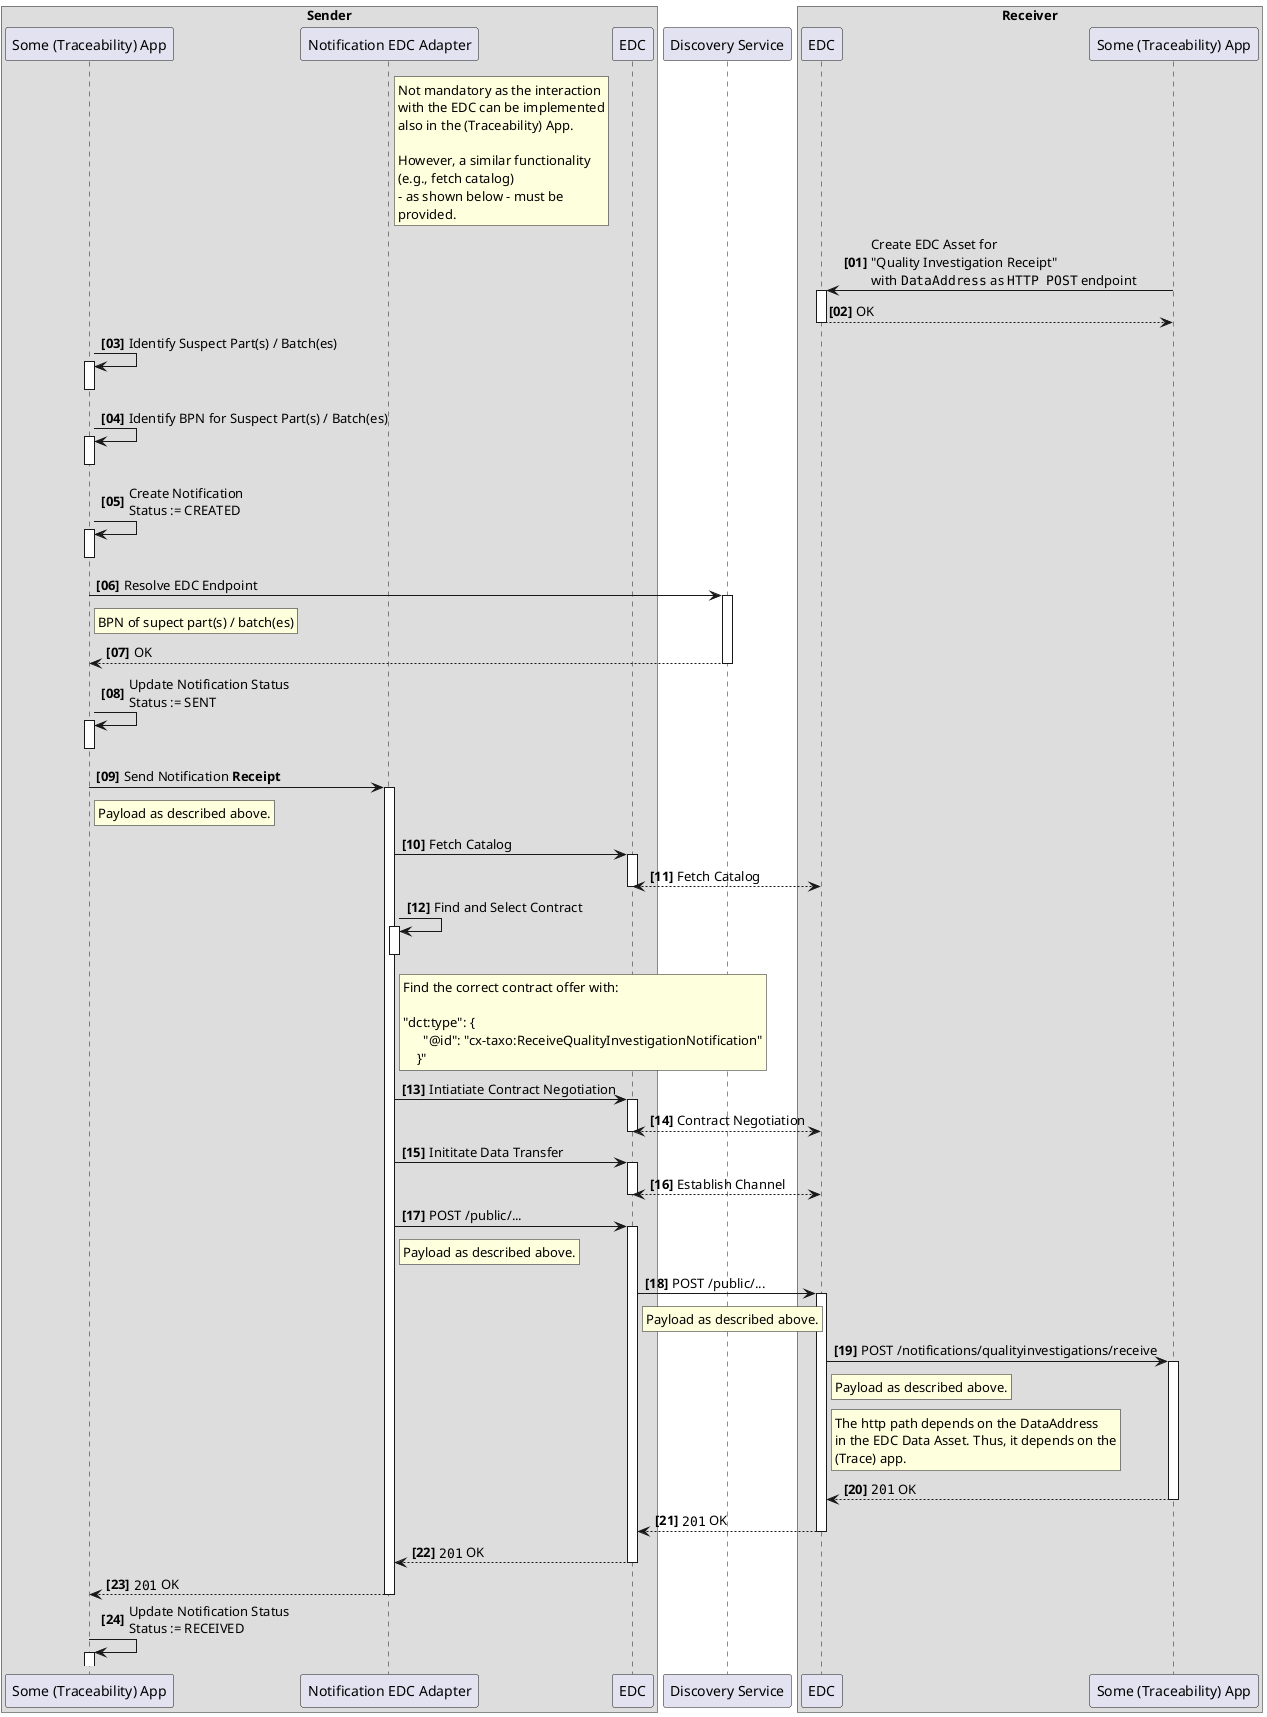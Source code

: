 @startuml

autonumber "<B>[00]"
autoactivate on

box "Sender"
participant "Some (Traceability) App" as TraceApp1 order 0
participant "Notification EDC Adapter" as NAdapter order 1
rnote right NAdapter
Not mandatory as the interaction
with the EDC can be implemented
also in the (Traceability) App.

However, a similar functionality
(e.g., fetch catalog)
- as shown below - must be
provided.
end rnote
participant "EDC" as SEDC order 2
end box
participant "Discovery Service" as SD order 3
box "Receiver"
participant "EDC" as REDC order 4
participant "Some (Traceability) App" as TraceApp2 order 5
end box

TraceApp2 -> REDC: Create EDC Asset for \n"Quality Investigation Receipt"\nwith ""DataAddress"" as ""HTTP POST"" endpoint
return OK
TraceApp1 -> TraceApp1: Identify Suspect Part(s) / Batch(es)
deactivate TraceApp1
TraceApp1 -> TraceApp1: Identify BPN for Suspect Part(s) / Batch(es)
deactivate TraceApp1
TraceApp1 -> TraceApp1: Create Notification\nStatus := CREATED
deactivate TraceApp1
TraceApp1 -> SD: Resolve EDC Endpoint
rnote right TraceApp1
BPN of supect part(s) / batch(es)
end rnote
return OK
TraceApp1 -> TraceApp1: Update Notification Status\nStatus := SENT
deactivate TraceApp1
TraceApp1 -> NAdapter: Send Notification **Receipt**
rnote right TraceApp1
Payload as described above.
end rnote
NAdapter -> SEDC: Fetch Catalog
SEDC <-[dotted]-> REDC: Fetch Catalog
NAdapter -> NAdapter: Find and Select Contract
rnote right NAdapter
Find the correct contract offer with:

"dct:type": {
      "@id": "cx-taxo:ReceiveQualityInvestigationNotification"
    }"
end rnote
deactivate NAdapter
NAdapter -> SEDC: Intiatiate Contract Negotiation
SEDC <-[dotted]-> REDC: Contract Negotiation
NAdapter -> SEDC: Inititate Data Transfer
SEDC <-[dotted]-> REDC: Establish Channel
NAdapter -> SEDC: POST /public/...
rnote right NAdapter
Payload as described above.
end rnote
SEDC -> REDC: POST /public/...
rnote right SEDC
Payload as described above.
end rnote
REDC -> TraceApp2: POST /notifications/qualityinvestigations/receive
rnote right REDC
Payload as described above.
end rnote
rnote right REDC
The http path depends on the DataAddress
in the EDC Data Asset. Thus, it depends on the
(Trace) app.
end rnote
TraceApp2 -[dotted]->REDC: ""201"" OK
REDC -[dotted]-> SEDC: ""201"" OK
SEDC -[dotted]-> NAdapter: ""201"" OK
NAdapter -[dotted]-> TraceApp1: ""201"" OK
TraceApp1 -> TraceApp1: Update Notification Status\nStatus := RECEIVED

@enduml
